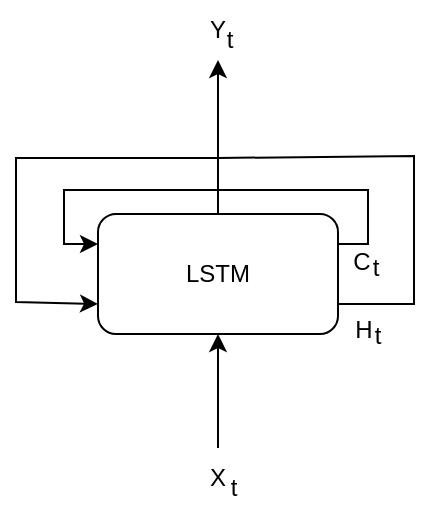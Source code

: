 <mxfile version="24.4.8" type="device">
  <diagram name="Страница — 1" id="Mr-a5qJRFT9egZu9b4EL">
    <mxGraphModel dx="696" dy="408" grid="1" gridSize="1" guides="1" tooltips="1" connect="1" arrows="1" fold="1" page="1" pageScale="1" pageWidth="827" pageHeight="1169" math="0" shadow="0">
      <root>
        <mxCell id="0" />
        <mxCell id="1" parent="0" />
        <mxCell id="UebbhMhrwfK7vqYj1Uli-3" value="LSTM" style="rounded=1;whiteSpace=wrap;html=1;" vertex="1" parent="1">
          <mxGeometry x="329" y="140" width="120" height="60" as="geometry" />
        </mxCell>
        <mxCell id="UebbhMhrwfK7vqYj1Uli-4" value="X" style="text;html=1;align=center;verticalAlign=middle;whiteSpace=wrap;rounded=0;" vertex="1" parent="1">
          <mxGeometry x="359" y="257" width="60" height="30" as="geometry" />
        </mxCell>
        <mxCell id="UebbhMhrwfK7vqYj1Uli-5" value="t" style="text;html=1;align=center;verticalAlign=middle;whiteSpace=wrap;rounded=0;" vertex="1" parent="1">
          <mxGeometry x="367" y="262" width="60" height="30" as="geometry" />
        </mxCell>
        <mxCell id="UebbhMhrwfK7vqYj1Uli-6" value="" style="endArrow=classic;html=1;rounded=0;exitX=0.5;exitY=0;exitDx=0;exitDy=0;entryX=0.5;entryY=1;entryDx=0;entryDy=0;" edge="1" parent="1" source="UebbhMhrwfK7vqYj1Uli-4" target="UebbhMhrwfK7vqYj1Uli-3">
          <mxGeometry width="50" height="50" relative="1" as="geometry">
            <mxPoint x="342" y="246" as="sourcePoint" />
            <mxPoint x="392" y="196" as="targetPoint" />
          </mxGeometry>
        </mxCell>
        <mxCell id="UebbhMhrwfK7vqYj1Uli-8" value="Y" style="text;html=1;align=center;verticalAlign=middle;whiteSpace=wrap;rounded=0;" vertex="1" parent="1">
          <mxGeometry x="359" y="33" width="60" height="30" as="geometry" />
        </mxCell>
        <mxCell id="UebbhMhrwfK7vqYj1Uli-9" value="t" style="text;html=1;align=center;verticalAlign=middle;whiteSpace=wrap;rounded=0;" vertex="1" parent="1">
          <mxGeometry x="365" y="38" width="60" height="30" as="geometry" />
        </mxCell>
        <mxCell id="UebbhMhrwfK7vqYj1Uli-10" value="" style="endArrow=classic;html=1;rounded=0;exitX=1;exitY=0.25;exitDx=0;exitDy=0;entryX=0;entryY=0.25;entryDx=0;entryDy=0;" edge="1" parent="1" source="UebbhMhrwfK7vqYj1Uli-3" target="UebbhMhrwfK7vqYj1Uli-3">
          <mxGeometry width="50" height="50" relative="1" as="geometry">
            <mxPoint x="396" y="188" as="sourcePoint" />
            <mxPoint x="294" y="121" as="targetPoint" />
            <Array as="points">
              <mxPoint x="464" y="155" />
              <mxPoint x="464" y="128" />
              <mxPoint x="312" y="128" />
              <mxPoint x="312" y="155" />
            </Array>
          </mxGeometry>
        </mxCell>
        <mxCell id="UebbhMhrwfK7vqYj1Uli-11" value="" style="endArrow=classic;html=1;rounded=0;exitX=1;exitY=0.75;exitDx=0;exitDy=0;entryX=0;entryY=0.75;entryDx=0;entryDy=0;" edge="1" parent="1" source="UebbhMhrwfK7vqYj1Uli-3" target="UebbhMhrwfK7vqYj1Uli-3">
          <mxGeometry width="50" height="50" relative="1" as="geometry">
            <mxPoint x="332" y="185" as="sourcePoint" />
            <mxPoint x="382" y="135" as="targetPoint" />
            <Array as="points">
              <mxPoint x="487" y="185" />
              <mxPoint x="487" y="111" />
              <mxPoint x="389" y="112" />
              <mxPoint x="288" y="112" />
              <mxPoint x="288" y="144" />
              <mxPoint x="288" y="184" />
            </Array>
          </mxGeometry>
        </mxCell>
        <mxCell id="UebbhMhrwfK7vqYj1Uli-16" value="" style="endArrow=classic;html=1;rounded=0;exitX=0.5;exitY=0;exitDx=0;exitDy=0;entryX=0.5;entryY=1;entryDx=0;entryDy=0;" edge="1" parent="1" source="UebbhMhrwfK7vqYj1Uli-3" target="UebbhMhrwfK7vqYj1Uli-8">
          <mxGeometry width="50" height="50" relative="1" as="geometry">
            <mxPoint x="353" y="150" as="sourcePoint" />
            <mxPoint x="403" y="100" as="targetPoint" />
          </mxGeometry>
        </mxCell>
        <mxCell id="UebbhMhrwfK7vqYj1Uli-17" value="C" style="text;html=1;align=center;verticalAlign=middle;whiteSpace=wrap;rounded=0;" vertex="1" parent="1">
          <mxGeometry x="431" y="149" width="60" height="30" as="geometry" />
        </mxCell>
        <mxCell id="UebbhMhrwfK7vqYj1Uli-18" value="H" style="text;html=1;align=center;verticalAlign=middle;whiteSpace=wrap;rounded=0;" vertex="1" parent="1">
          <mxGeometry x="432" y="183" width="60" height="30" as="geometry" />
        </mxCell>
        <mxCell id="UebbhMhrwfK7vqYj1Uli-19" value="t" style="text;html=1;align=center;verticalAlign=middle;whiteSpace=wrap;rounded=0;" vertex="1" parent="1">
          <mxGeometry x="438" y="152" width="60" height="30" as="geometry" />
        </mxCell>
        <mxCell id="UebbhMhrwfK7vqYj1Uli-20" value="t" style="text;html=1;align=center;verticalAlign=middle;whiteSpace=wrap;rounded=0;" vertex="1" parent="1">
          <mxGeometry x="439" y="186" width="60" height="30" as="geometry" />
        </mxCell>
      </root>
    </mxGraphModel>
  </diagram>
</mxfile>
